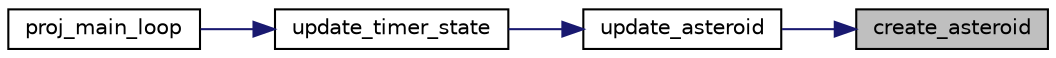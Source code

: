 digraph "create_asteroid"
{
 // LATEX_PDF_SIZE
  edge [fontname="Helvetica",fontsize="10",labelfontname="Helvetica",labelfontsize="10"];
  node [fontname="Helvetica",fontsize="10",shape=record];
  rankdir="RL";
  Node1 [label="create_asteroid",height=0.2,width=0.4,color="black", fillcolor="grey75", style="filled", fontcolor="black",tooltip="Creates an asteroid."];
  Node1 -> Node2 [dir="back",color="midnightblue",fontsize="10",style="solid"];
  Node2 [label="update_asteroid",height=0.2,width=0.4,color="black", fillcolor="white", style="filled",URL="$asteroid_8c.html#a241a81e4363c0ed96a55ddf9ca0b1640",tooltip="Updates the asteroids."];
  Node2 -> Node3 [dir="back",color="midnightblue",fontsize="10",style="solid"];
  Node3 [label="update_timer_state",height=0.2,width=0.4,color="black", fillcolor="white", style="filled",URL="$game_8c.html#a2e7983abedd3fae94a24b4775a97210f",tooltip="Actions to perform whenever a timer interrupt occurs."];
  Node3 -> Node4 [dir="back",color="midnightblue",fontsize="10",style="solid"];
  Node4 [label="proj_main_loop",height=0.2,width=0.4,color="black", fillcolor="white", style="filled",URL="$main_8c.html#a2a16f651eccbd248e1ad3b3b924b143b",tooltip=" "];
}
